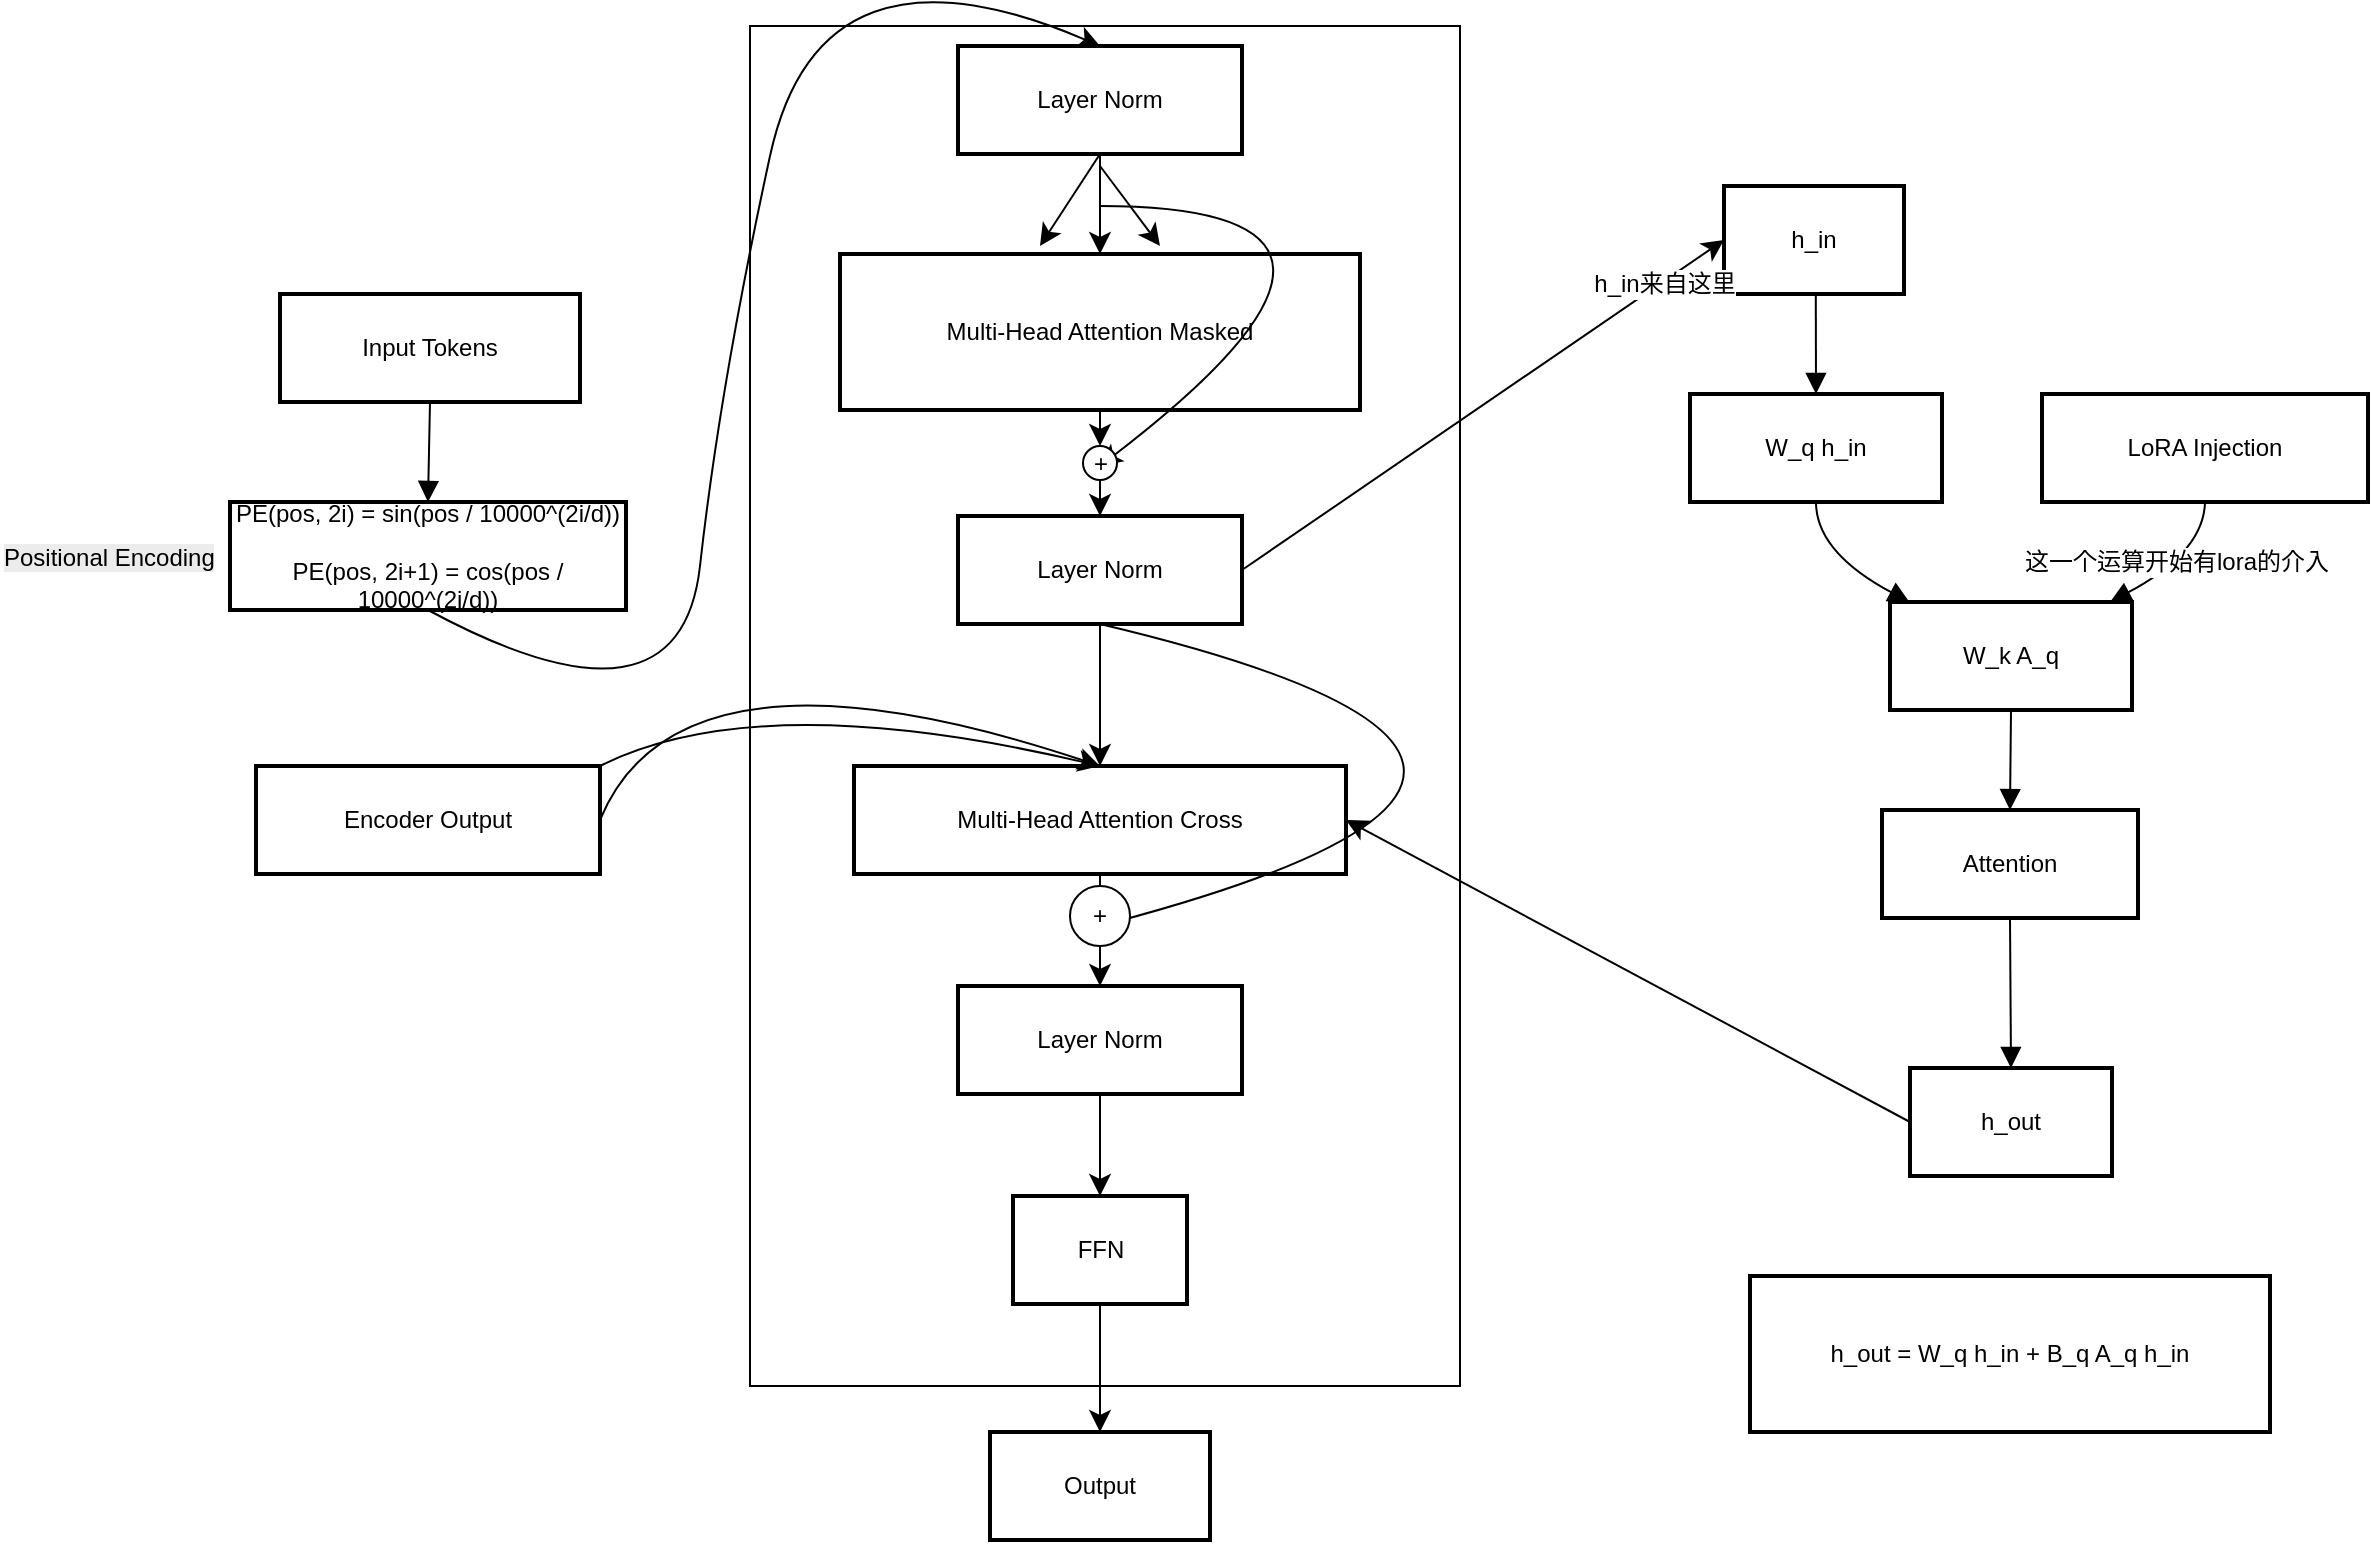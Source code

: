 <mxfile version="27.1.6">
  <diagram name="第 1 页" id="XrgBkeFr2WRqReSsp5n4">
    <mxGraphModel dx="2492" dy="2008" grid="1" gridSize="10" guides="1" tooltips="1" connect="1" arrows="1" fold="1" page="1" pageScale="1" pageWidth="827" pageHeight="1169" math="0" shadow="0">
      <root>
        <mxCell id="0" />
        <mxCell id="1" parent="0" />
        <mxCell id="JABbdI3Ul3ckVxRLeqa8-57" value="" style="rounded=0;whiteSpace=wrap;html=1;" parent="1" vertex="1">
          <mxGeometry x="-445" y="-60" width="355" height="680" as="geometry" />
        </mxCell>
        <mxCell id="JABbdI3Ul3ckVxRLeqa8-49" style="edgeStyle=none;curved=1;rounded=0;orthogonalLoop=1;jettySize=auto;html=1;exitX=0.5;exitY=1;exitDx=0;exitDy=0;fontSize=12;startSize=8;endSize=8;" parent="1" source="JABbdI3Ul3ckVxRLeqa8-32" target="JABbdI3Ul3ckVxRLeqa8-34" edge="1">
          <mxGeometry relative="1" as="geometry" />
        </mxCell>
        <mxCell id="JABbdI3Ul3ckVxRLeqa8-32" value="Multi-Head Attention Cross" style="whiteSpace=wrap;strokeWidth=2;" parent="1" vertex="1">
          <mxGeometry x="-393" y="310" width="246" height="54" as="geometry" />
        </mxCell>
        <mxCell id="JABbdI3Ul3ckVxRLeqa8-2" value="h_in" style="whiteSpace=wrap;strokeWidth=2;" parent="1" vertex="1">
          <mxGeometry x="42" y="20" width="90" height="54" as="geometry" />
        </mxCell>
        <mxCell id="JABbdI3Ul3ckVxRLeqa8-3" value="W_q h_in" style="whiteSpace=wrap;strokeWidth=2;" parent="1" vertex="1">
          <mxGeometry x="25" y="124" width="126" height="54" as="geometry" />
        </mxCell>
        <mxCell id="JABbdI3Ul3ckVxRLeqa8-4" value="W_k A_q" style="whiteSpace=wrap;strokeWidth=2;" parent="1" vertex="1">
          <mxGeometry x="125" y="228" width="121" height="54" as="geometry" />
        </mxCell>
        <mxCell id="JABbdI3Ul3ckVxRLeqa8-5" value="LoRA Injection" style="whiteSpace=wrap;strokeWidth=2;" parent="1" vertex="1">
          <mxGeometry x="201" y="124" width="163" height="54" as="geometry" />
        </mxCell>
        <mxCell id="JABbdI3Ul3ckVxRLeqa8-6" value="Attention" style="whiteSpace=wrap;strokeWidth=2;" parent="1" vertex="1">
          <mxGeometry x="121" y="332" width="128" height="54" as="geometry" />
        </mxCell>
        <mxCell id="JABbdI3Ul3ckVxRLeqa8-62" style="edgeStyle=none;curved=1;rounded=0;orthogonalLoop=1;jettySize=auto;html=1;exitX=0;exitY=0.5;exitDx=0;exitDy=0;entryX=1;entryY=0.5;entryDx=0;entryDy=0;fontSize=12;startSize=8;endSize=8;" parent="1" source="JABbdI3Ul3ckVxRLeqa8-7" target="JABbdI3Ul3ckVxRLeqa8-32" edge="1">
          <mxGeometry relative="1" as="geometry" />
        </mxCell>
        <mxCell id="JABbdI3Ul3ckVxRLeqa8-7" value="h_out" style="whiteSpace=wrap;strokeWidth=2;" parent="1" vertex="1">
          <mxGeometry x="135" y="461" width="101" height="54" as="geometry" />
        </mxCell>
        <mxCell id="JABbdI3Ul3ckVxRLeqa8-8" value="h_out = W_q h_in + B_q A_q h_in" style="whiteSpace=wrap;strokeWidth=2;" parent="1" vertex="1">
          <mxGeometry x="55" y="565" width="260" height="78" as="geometry" />
        </mxCell>
        <mxCell id="JABbdI3Ul3ckVxRLeqa8-9" value="" style="curved=1;startArrow=none;endArrow=block;exitX=0.51;exitY=1;entryX=0.5;entryY=0;rounded=0;fontSize=12;startSize=8;endSize=8;" parent="1" source="JABbdI3Ul3ckVxRLeqa8-2" target="JABbdI3Ul3ckVxRLeqa8-3" edge="1">
          <mxGeometry relative="1" as="geometry">
            <Array as="points" />
          </mxGeometry>
        </mxCell>
        <mxCell id="JABbdI3Ul3ckVxRLeqa8-10" value="" style="curved=1;startArrow=none;endArrow=block;exitX=0.5;exitY=1;entryX=0.08;entryY=0;rounded=0;fontSize=12;startSize=8;endSize=8;" parent="1" source="JABbdI3Ul3ckVxRLeqa8-3" target="JABbdI3Ul3ckVxRLeqa8-4" edge="1">
          <mxGeometry relative="1" as="geometry">
            <Array as="points">
              <mxPoint x="88" y="203" />
            </Array>
          </mxGeometry>
        </mxCell>
        <mxCell id="JABbdI3Ul3ckVxRLeqa8-11" value="" style="curved=1;startArrow=none;endArrow=block;exitX=0.5;exitY=1;entryX=0.91;entryY=0;rounded=0;fontSize=12;startSize=8;endSize=8;" parent="1" source="JABbdI3Ul3ckVxRLeqa8-5" target="JABbdI3Ul3ckVxRLeqa8-4" edge="1">
          <mxGeometry relative="1" as="geometry">
            <Array as="points">
              <mxPoint x="282" y="203" />
            </Array>
          </mxGeometry>
        </mxCell>
        <mxCell id="JABbdI3Ul3ckVxRLeqa8-61" value="这一个运算开始有lora的介入" style="edgeLabel;html=1;align=center;verticalAlign=middle;resizable=0;points=[];fontSize=12;" parent="JABbdI3Ul3ckVxRLeqa8-11" vertex="1" connectable="0">
          <mxGeometry x="0.029" y="-3" relative="1" as="geometry">
            <mxPoint as="offset" />
          </mxGeometry>
        </mxCell>
        <mxCell id="JABbdI3Ul3ckVxRLeqa8-12" value="" style="curved=1;startArrow=none;endArrow=block;exitX=0.5;exitY=1;entryX=0.5;entryY=0;rounded=0;fontSize=12;startSize=8;endSize=8;" parent="1" source="JABbdI3Ul3ckVxRLeqa8-4" target="JABbdI3Ul3ckVxRLeqa8-6" edge="1">
          <mxGeometry relative="1" as="geometry">
            <Array as="points" />
          </mxGeometry>
        </mxCell>
        <mxCell id="JABbdI3Ul3ckVxRLeqa8-13" value="" style="curved=1;startArrow=none;endArrow=block;exitX=0.5;exitY=1;entryX=0.5;entryY=0;rounded=0;fontSize=12;startSize=8;endSize=8;" parent="1" source="JABbdI3Ul3ckVxRLeqa8-6" target="JABbdI3Ul3ckVxRLeqa8-7" edge="1">
          <mxGeometry relative="1" as="geometry">
            <Array as="points" />
          </mxGeometry>
        </mxCell>
        <mxCell id="JABbdI3Ul3ckVxRLeqa8-15" value="Input Tokens" style="whiteSpace=wrap;strokeWidth=2;" parent="1" vertex="1">
          <mxGeometry x="-680" y="74" width="150" height="54" as="geometry" />
        </mxCell>
        <mxCell id="JABbdI3Ul3ckVxRLeqa8-54" style="edgeStyle=none;curved=1;rounded=0;orthogonalLoop=1;jettySize=auto;html=1;exitX=0.5;exitY=1;exitDx=0;exitDy=0;entryX=0.5;entryY=0;entryDx=0;entryDy=0;fontSize=12;startSize=8;endSize=8;" parent="1" source="JABbdI3Ul3ckVxRLeqa8-16" target="JABbdI3Ul3ckVxRLeqa8-28" edge="1">
          <mxGeometry relative="1" as="geometry">
            <Array as="points">
              <mxPoint x="-480" y="300" />
              <mxPoint x="-460" y="120" />
              <mxPoint x="-410" y="-110" />
            </Array>
          </mxGeometry>
        </mxCell>
        <mxCell id="JABbdI3Ul3ckVxRLeqa8-16" value="PE(pos, 2i) = sin(pos / 10000^(2i/d))&#xa;&#xa;PE(pos, 2i+1) = cos(pos / 10000^(2i/d))" style="whiteSpace=wrap;strokeWidth=2;" parent="1" vertex="1">
          <mxGeometry x="-705" y="178" width="198" height="54" as="geometry" />
        </mxCell>
        <mxCell id="JABbdI3Ul3ckVxRLeqa8-47" style="edgeStyle=none;curved=1;rounded=0;orthogonalLoop=1;jettySize=auto;html=1;exitX=1;exitY=0.5;exitDx=0;exitDy=0;fontSize=12;startSize=8;endSize=8;" parent="1" source="JABbdI3Ul3ckVxRLeqa8-18" edge="1">
          <mxGeometry relative="1" as="geometry">
            <mxPoint x="-270" y="310" as="targetPoint" />
            <Array as="points">
              <mxPoint x="-480" y="240" />
            </Array>
          </mxGeometry>
        </mxCell>
        <mxCell id="JABbdI3Ul3ckVxRLeqa8-48" style="edgeStyle=none;curved=1;rounded=0;orthogonalLoop=1;jettySize=auto;html=1;exitX=1;exitY=0;exitDx=0;exitDy=0;fontSize=12;startSize=8;endSize=8;" parent="1" source="JABbdI3Ul3ckVxRLeqa8-18" edge="1">
          <mxGeometry relative="1" as="geometry">
            <mxPoint x="-270" y="310" as="targetPoint" />
            <Array as="points">
              <mxPoint x="-440" y="270" />
            </Array>
          </mxGeometry>
        </mxCell>
        <mxCell id="JABbdI3Ul3ckVxRLeqa8-18" value="Encoder Output" style="whiteSpace=wrap;strokeWidth=2;" parent="1" vertex="1">
          <mxGeometry x="-692" y="310" width="172" height="54" as="geometry" />
        </mxCell>
        <mxCell id="JABbdI3Ul3ckVxRLeqa8-22" value="" style="curved=1;startArrow=none;endArrow=block;exitX=0.5;exitY=1;entryX=0.5;entryY=0;rounded=0;fontSize=12;startSize=8;endSize=8;" parent="1" source="JABbdI3Ul3ckVxRLeqa8-15" target="JABbdI3Ul3ckVxRLeqa8-16" edge="1">
          <mxGeometry relative="1" as="geometry">
            <Array as="points" />
          </mxGeometry>
        </mxCell>
        <mxCell id="JABbdI3Ul3ckVxRLeqa8-27" value="&lt;span style=&quot;color: rgb(0, 0, 0); font-family: Helvetica; font-size: 12px; font-style: normal; font-variant-ligatures: normal; font-variant-caps: normal; font-weight: 400; letter-spacing: normal; orphans: 2; text-align: center; text-indent: 0px; text-transform: none; widows: 2; word-spacing: 0px; -webkit-text-stroke-width: 0px; white-space: normal; background-color: rgb(236, 236, 236); text-decoration-thickness: initial; text-decoration-style: initial; text-decoration-color: initial; display: inline !important; float: none;&quot;&gt;Positional Encoding&lt;/span&gt;" style="text;whiteSpace=wrap;html=1;" parent="1" vertex="1">
          <mxGeometry x="-820" y="192" width="140" height="40" as="geometry" />
        </mxCell>
        <mxCell id="JABbdI3Ul3ckVxRLeqa8-40" style="edgeStyle=none;curved=1;rounded=0;orthogonalLoop=1;jettySize=auto;html=1;exitX=0.5;exitY=1;exitDx=0;exitDy=0;fontSize=12;startSize=8;endSize=8;" parent="1" source="JABbdI3Ul3ckVxRLeqa8-28" target="JABbdI3Ul3ckVxRLeqa8-29" edge="1">
          <mxGeometry relative="1" as="geometry">
            <Array as="points">
              <mxPoint x="-270" y="30" />
            </Array>
          </mxGeometry>
        </mxCell>
        <mxCell id="JABbdI3Ul3ckVxRLeqa8-28" value="Layer Norm" style="whiteSpace=wrap;strokeWidth=2;" parent="1" vertex="1">
          <mxGeometry x="-341" y="-50" width="142" height="54" as="geometry" />
        </mxCell>
        <mxCell id="JABbdI3Ul3ckVxRLeqa8-42" style="edgeStyle=none;curved=1;rounded=0;orthogonalLoop=1;jettySize=auto;html=1;exitX=0.5;exitY=1;exitDx=0;exitDy=0;entryX=0.5;entryY=0;entryDx=0;entryDy=0;fontSize=12;startSize=8;endSize=8;" parent="1" source="JABbdI3Ul3ckVxRLeqa8-51" target="JABbdI3Ul3ckVxRLeqa8-31" edge="1">
          <mxGeometry relative="1" as="geometry" />
        </mxCell>
        <mxCell id="JABbdI3Ul3ckVxRLeqa8-29" value="Multi-Head Attention Masked" style="whiteSpace=wrap;strokeWidth=2;" parent="1" vertex="1">
          <mxGeometry x="-400" y="54" width="260" height="78" as="geometry" />
        </mxCell>
        <mxCell id="JABbdI3Ul3ckVxRLeqa8-46" style="edgeStyle=none;curved=1;rounded=0;orthogonalLoop=1;jettySize=auto;html=1;exitX=0.5;exitY=1;exitDx=0;exitDy=0;entryX=0.5;entryY=0;entryDx=0;entryDy=0;fontSize=12;startSize=8;endSize=8;" parent="1" source="JABbdI3Ul3ckVxRLeqa8-31" target="JABbdI3Ul3ckVxRLeqa8-32" edge="1">
          <mxGeometry relative="1" as="geometry" />
        </mxCell>
        <mxCell id="JABbdI3Ul3ckVxRLeqa8-50" style="edgeStyle=none;curved=1;rounded=0;orthogonalLoop=1;jettySize=auto;html=1;exitX=0.5;exitY=1;exitDx=0;exitDy=0;fontSize=12;startSize=8;endSize=8;" parent="1" source="JABbdI3Ul3ckVxRLeqa8-31" edge="1">
          <mxGeometry relative="1" as="geometry">
            <mxPoint x="-270" y="390" as="targetPoint" />
            <Array as="points">
              <mxPoint x="30" y="310" />
            </Array>
          </mxGeometry>
        </mxCell>
        <mxCell id="JABbdI3Ul3ckVxRLeqa8-59" style="edgeStyle=none;curved=1;rounded=0;orthogonalLoop=1;jettySize=auto;html=1;exitX=1;exitY=0.5;exitDx=0;exitDy=0;entryX=0;entryY=0.5;entryDx=0;entryDy=0;fontSize=12;startSize=8;endSize=8;" parent="1" source="JABbdI3Ul3ckVxRLeqa8-31" target="JABbdI3Ul3ckVxRLeqa8-2" edge="1">
          <mxGeometry relative="1" as="geometry" />
        </mxCell>
        <mxCell id="JABbdI3Ul3ckVxRLeqa8-60" value="h_in来自这里" style="edgeLabel;html=1;align=center;verticalAlign=middle;resizable=0;points=[];fontSize=12;" parent="JABbdI3Ul3ckVxRLeqa8-59" vertex="1" connectable="0">
          <mxGeometry x="0.742" y="-1" relative="1" as="geometry">
            <mxPoint as="offset" />
          </mxGeometry>
        </mxCell>
        <mxCell id="JABbdI3Ul3ckVxRLeqa8-31" value="Layer Norm" style="whiteSpace=wrap;strokeWidth=2;" parent="1" vertex="1">
          <mxGeometry x="-341" y="185" width="142" height="54" as="geometry" />
        </mxCell>
        <mxCell id="JABbdI3Ul3ckVxRLeqa8-55" style="edgeStyle=none;curved=1;rounded=0;orthogonalLoop=1;jettySize=auto;html=1;exitX=0.5;exitY=1;exitDx=0;exitDy=0;fontSize=12;startSize=8;endSize=8;" parent="1" source="JABbdI3Ul3ckVxRLeqa8-34" target="JABbdI3Ul3ckVxRLeqa8-35" edge="1">
          <mxGeometry relative="1" as="geometry" />
        </mxCell>
        <mxCell id="JABbdI3Ul3ckVxRLeqa8-34" value="Layer Norm" style="whiteSpace=wrap;strokeWidth=2;" parent="1" vertex="1">
          <mxGeometry x="-341" y="420" width="142" height="54" as="geometry" />
        </mxCell>
        <mxCell id="JABbdI3Ul3ckVxRLeqa8-56" style="edgeStyle=none;curved=1;rounded=0;orthogonalLoop=1;jettySize=auto;html=1;exitX=0.5;exitY=1;exitDx=0;exitDy=0;fontSize=12;startSize=8;endSize=8;" parent="1" source="JABbdI3Ul3ckVxRLeqa8-35" target="JABbdI3Ul3ckVxRLeqa8-36" edge="1">
          <mxGeometry relative="1" as="geometry" />
        </mxCell>
        <mxCell id="JABbdI3Ul3ckVxRLeqa8-35" value="FFN" style="whiteSpace=wrap;strokeWidth=2;" parent="1" vertex="1">
          <mxGeometry x="-313.5" y="525" width="87" height="54" as="geometry" />
        </mxCell>
        <mxCell id="JABbdI3Ul3ckVxRLeqa8-36" value="Output" style="whiteSpace=wrap;strokeWidth=2;" parent="1" vertex="1">
          <mxGeometry x="-325" y="643" width="110" height="54" as="geometry" />
        </mxCell>
        <mxCell id="JABbdI3Ul3ckVxRLeqa8-43" value="" style="endArrow=classic;html=1;rounded=0;fontSize=12;startSize=8;endSize=8;curved=1;" parent="1" edge="1">
          <mxGeometry width="50" height="50" relative="1" as="geometry">
            <mxPoint x="-270" y="30" as="sourcePoint" />
            <mxPoint x="-270" y="160" as="targetPoint" />
            <Array as="points">
              <mxPoint x="-100" y="30" />
            </Array>
          </mxGeometry>
        </mxCell>
        <mxCell id="JABbdI3Ul3ckVxRLeqa8-44" value="" style="endArrow=classic;html=1;rounded=0;fontSize=12;startSize=8;endSize=8;curved=1;" parent="1" edge="1">
          <mxGeometry width="50" height="50" relative="1" as="geometry">
            <mxPoint x="-270" y="10" as="sourcePoint" />
            <mxPoint x="-240" y="50" as="targetPoint" />
          </mxGeometry>
        </mxCell>
        <mxCell id="JABbdI3Ul3ckVxRLeqa8-45" value="" style="endArrow=classic;html=1;rounded=0;fontSize=12;startSize=8;endSize=8;curved=1;exitX=0.5;exitY=1;exitDx=0;exitDy=0;" parent="1" source="JABbdI3Ul3ckVxRLeqa8-28" edge="1">
          <mxGeometry width="50" height="50" relative="1" as="geometry">
            <mxPoint x="-90" y="170" as="sourcePoint" />
            <mxPoint x="-300" y="50" as="targetPoint" />
          </mxGeometry>
        </mxCell>
        <mxCell id="JABbdI3Ul3ckVxRLeqa8-52" value="" style="edgeStyle=none;curved=1;rounded=0;orthogonalLoop=1;jettySize=auto;html=1;exitX=0.5;exitY=1;exitDx=0;exitDy=0;entryX=0.5;entryY=0;entryDx=0;entryDy=0;fontSize=12;startSize=8;endSize=8;" parent="1" source="JABbdI3Ul3ckVxRLeqa8-29" target="JABbdI3Ul3ckVxRLeqa8-51" edge="1">
          <mxGeometry relative="1" as="geometry">
            <mxPoint x="-270" y="132" as="sourcePoint" />
            <mxPoint x="-270" y="185" as="targetPoint" />
          </mxGeometry>
        </mxCell>
        <mxCell id="JABbdI3Ul3ckVxRLeqa8-51" value="+" style="ellipse;whiteSpace=wrap;html=1;aspect=fixed;" parent="1" vertex="1">
          <mxGeometry x="-278.5" y="150" width="17" height="17" as="geometry" />
        </mxCell>
        <mxCell id="JABbdI3Ul3ckVxRLeqa8-53" value="+" style="ellipse;whiteSpace=wrap;html=1;aspect=fixed;" parent="1" vertex="1">
          <mxGeometry x="-285" y="370" width="30" height="30" as="geometry" />
        </mxCell>
        <mxCell id="JABbdI3Ul3ckVxRLeqa8-58" style="edgeStyle=none;curved=1;rounded=0;orthogonalLoop=1;jettySize=auto;html=1;exitX=0.5;exitY=1;exitDx=0;exitDy=0;fontSize=12;startSize=8;endSize=8;" parent="1" source="JABbdI3Ul3ckVxRLeqa8-57" target="JABbdI3Ul3ckVxRLeqa8-57" edge="1">
          <mxGeometry relative="1" as="geometry" />
        </mxCell>
      </root>
    </mxGraphModel>
  </diagram>
</mxfile>
